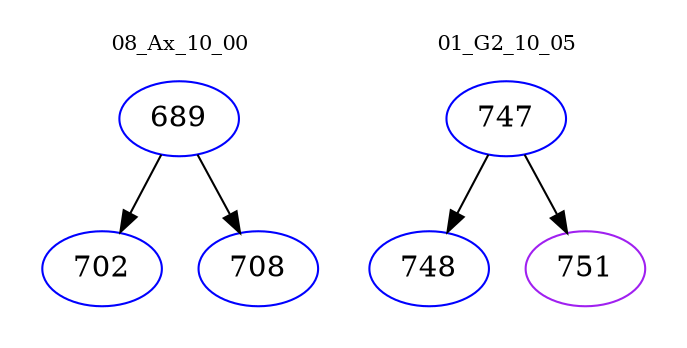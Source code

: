 digraph{
subgraph cluster_0 {
color = white
label = "08_Ax_10_00";
fontsize=10;
T0_689 [label="689", color="blue"]
T0_689 -> T0_702 [color="black"]
T0_702 [label="702", color="blue"]
T0_689 -> T0_708 [color="black"]
T0_708 [label="708", color="blue"]
}
subgraph cluster_1 {
color = white
label = "01_G2_10_05";
fontsize=10;
T1_747 [label="747", color="blue"]
T1_747 -> T1_748 [color="black"]
T1_748 [label="748", color="blue"]
T1_747 -> T1_751 [color="black"]
T1_751 [label="751", color="purple"]
}
}
